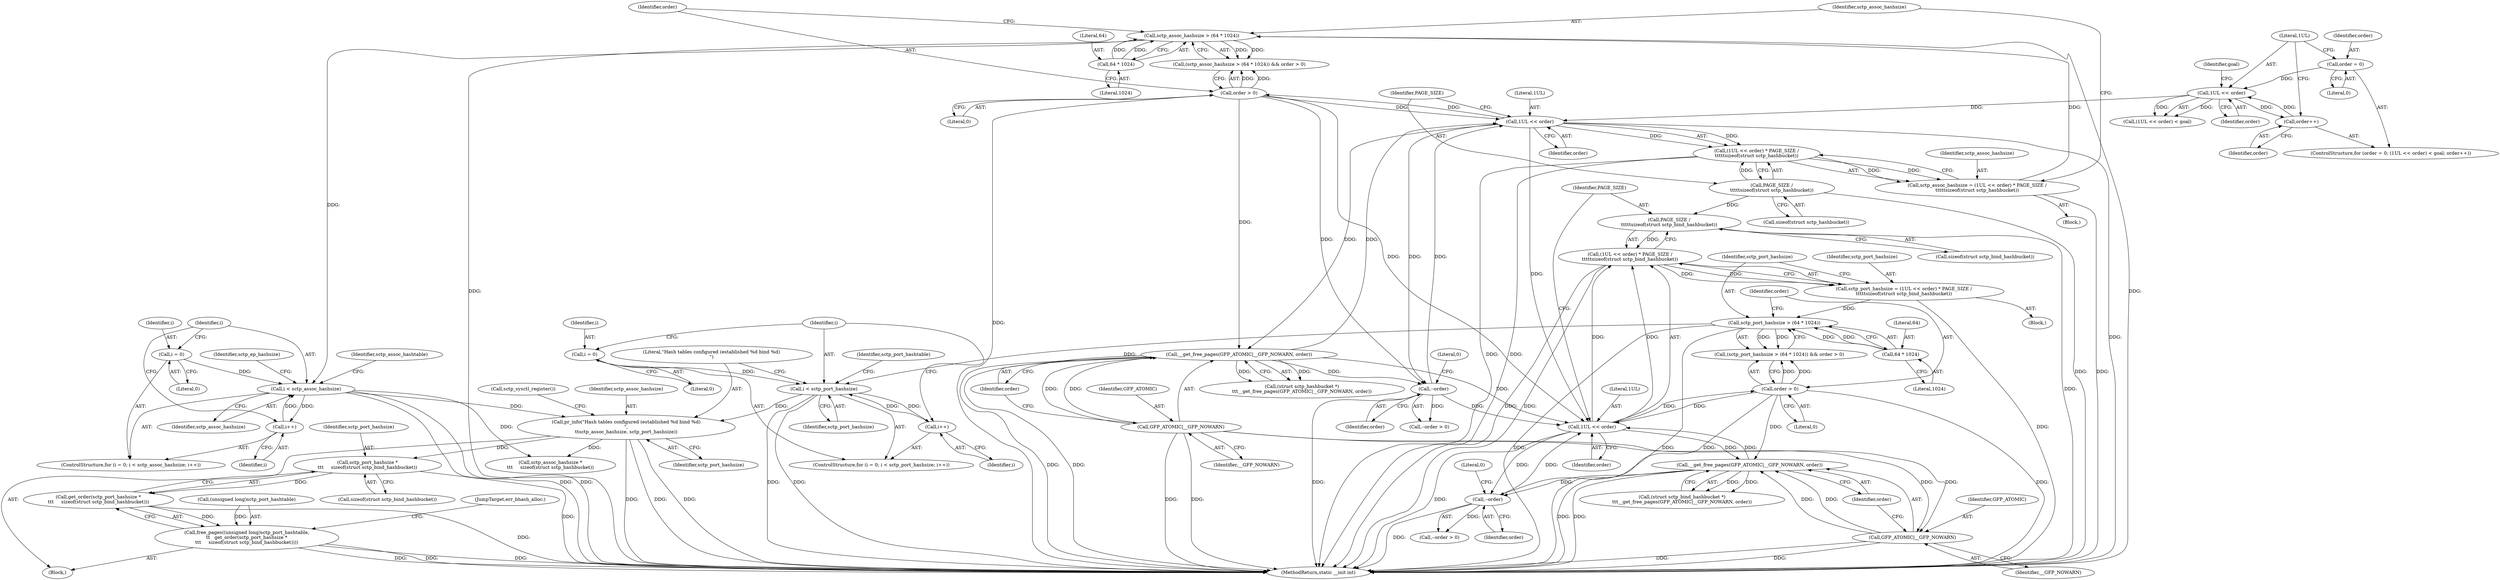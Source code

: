 digraph "0_linux_8e2d61e0aed2b7c4ecb35844fe07e0b2b762dee4_0@API" {
"1000571" [label="(Call,sctp_port_hashsize *\n\t\t\t     sizeof(struct sctp_bind_hashbucket))"];
"1000495" [label="(Call,pr_info(\"Hash tables configured (established %d bind %d)\n\",\n\t\tsctp_assoc_hashsize, sctp_port_hashsize))"];
"1000355" [label="(Call,i < sctp_assoc_hashsize)"];
"1000352" [label="(Call,i = 0)"];
"1000358" [label="(Call,i++)"];
"1000315" [label="(Call,sctp_assoc_hashsize > (64 * 1024))"];
"1000303" [label="(Call,sctp_assoc_hashsize = (1UL << order) * PAGE_SIZE /\n\t\t\t\t\tsizeof(struct sctp_hashbucket))"];
"1000305" [label="(Call,(1UL << order) * PAGE_SIZE /\n\t\t\t\t\tsizeof(struct sctp_hashbucket))"];
"1000306" [label="(Call,1UL << order)"];
"1000328" [label="(Call,__get_free_pages(GFP_ATOMIC|__GFP_NOWARN, order))"];
"1000329" [label="(Call,GFP_ATOMIC|__GFP_NOWARN)"];
"1000320" [label="(Call,order > 0)"];
"1000337" [label="(Call,--order)"];
"1000295" [label="(Call,1UL << order)"];
"1000291" [label="(Call,order = 0)"];
"1000299" [label="(Call,order++)"];
"1000309" [label="(Call,PAGE_SIZE /\n\t\t\t\t\tsizeof(struct sctp_hashbucket))"];
"1000317" [label="(Call,64 * 1024)"];
"1000475" [label="(Call,i < sctp_port_hashsize)"];
"1000478" [label="(Call,i++)"];
"1000472" [label="(Call,i = 0)"];
"1000435" [label="(Call,sctp_port_hashsize > (64 * 1024))"];
"1000423" [label="(Call,sctp_port_hashsize = (1UL << order) * PAGE_SIZE /\n\t\t\t\t\tsizeof(struct sctp_bind_hashbucket))"];
"1000425" [label="(Call,(1UL << order) * PAGE_SIZE /\n\t\t\t\t\tsizeof(struct sctp_bind_hashbucket))"];
"1000426" [label="(Call,1UL << order)"];
"1000457" [label="(Call,--order)"];
"1000448" [label="(Call,__get_free_pages(GFP_ATOMIC|__GFP_NOWARN, order))"];
"1000449" [label="(Call,GFP_ATOMIC|__GFP_NOWARN)"];
"1000440" [label="(Call,order > 0)"];
"1000429" [label="(Call,PAGE_SIZE /\n\t\t\t\t\tsizeof(struct sctp_bind_hashbucket))"];
"1000437" [label="(Call,64 * 1024)"];
"1000570" [label="(Call,get_order(sctp_port_hashsize *\n\t\t\t     sizeof(struct sctp_bind_hashbucket)))"];
"1000566" [label="(Call,free_pages((unsigned long)sctp_port_hashtable,\n\t\t   get_order(sctp_port_hashsize *\n\t\t\t     sizeof(struct sctp_bind_hashbucket))))"];
"1000422" [label="(Block,)"];
"1000351" [label="(ControlStructure,for (i = 0; i < sctp_assoc_hashsize; i++))"];
"1000307" [label="(Literal,1UL)"];
"1000365" [label="(Identifier,sctp_assoc_hashtable)"];
"1000295" [label="(Call,1UL << order)"];
"1000330" [label="(Identifier,GFP_ATOMIC)"];
"1000353" [label="(Identifier,i)"];
"1000440" [label="(Call,order > 0)"];
"1000302" [label="(Block,)"];
"1000355" [label="(Call,i < sctp_assoc_hashsize)"];
"1000479" [label="(Identifier,i)"];
"1000300" [label="(Identifier,order)"];
"1000448" [label="(Call,__get_free_pages(GFP_ATOMIC|__GFP_NOWARN, order))"];
"1000296" [label="(Literal,1UL)"];
"1000356" [label="(Identifier,i)"];
"1000566" [label="(Call,free_pages((unsigned long)sctp_port_hashtable,\n\t\t   get_order(sctp_port_hashsize *\n\t\t\t     sizeof(struct sctp_bind_hashbucket))))"];
"1000431" [label="(Call,sizeof(struct sctp_bind_hashbucket))"];
"1000336" [label="(Call,--order > 0)"];
"1000499" [label="(Call,sctp_sysctl_register())"];
"1000297" [label="(Identifier,order)"];
"1000477" [label="(Identifier,sctp_port_hashsize)"];
"1000338" [label="(Identifier,order)"];
"1000352" [label="(Call,i = 0)"];
"1000328" [label="(Call,__get_free_pages(GFP_ATOMIC|__GFP_NOWARN, order))"];
"1000354" [label="(Literal,0)"];
"1000326" [label="(Call,(struct sctp_hashbucket *)\n\t\t\t__get_free_pages(GFP_ATOMIC|__GFP_NOWARN, order))"];
"1000434" [label="(Call,(sctp_port_hashsize > (64 * 1024)) && order > 0)"];
"1000584" [label="(Call,sctp_assoc_hashsize *\n\t\t\t     sizeof(struct sctp_hashbucket))"];
"1000475" [label="(Call,i < sctp_port_hashsize)"];
"1000314" [label="(Call,(sctp_assoc_hashsize > (64 * 1024)) && order > 0)"];
"1000321" [label="(Identifier,order)"];
"1000471" [label="(ControlStructure,for (i = 0; i < sctp_port_hashsize; i++))"];
"1000427" [label="(Literal,1UL)"];
"1000573" [label="(Call,sizeof(struct sctp_bind_hashbucket))"];
"1000320" [label="(Call,order > 0)"];
"1000318" [label="(Literal,64)"];
"1000452" [label="(Identifier,order)"];
"1000478" [label="(Call,i++)"];
"1000435" [label="(Call,sctp_port_hashsize > (64 * 1024))"];
"1000450" [label="(Identifier,GFP_ATOMIC)"];
"1000449" [label="(Call,GFP_ATOMIC|__GFP_NOWARN)"];
"1000306" [label="(Call,1UL << order)"];
"1000474" [label="(Literal,0)"];
"1000311" [label="(Call,sizeof(struct sctp_hashbucket))"];
"1000304" [label="(Identifier,sctp_assoc_hashsize)"];
"1000292" [label="(Identifier,order)"];
"1000485" [label="(Identifier,sctp_port_hashtable)"];
"1000331" [label="(Identifier,__GFP_NOWARN)"];
"1000496" [label="(Literal,\"Hash tables configured (established %d bind %d)\n\")"];
"1000337" [label="(Call,--order)"];
"1000359" [label="(Identifier,i)"];
"1000498" [label="(Identifier,sctp_port_hashsize)"];
"1000473" [label="(Identifier,i)"];
"1000437" [label="(Call,64 * 1024)"];
"1000376" [label="(Identifier,sctp_ep_hashsize)"];
"1000299" [label="(Call,order++)"];
"1000428" [label="(Identifier,order)"];
"1000357" [label="(Identifier,sctp_assoc_hashsize)"];
"1000322" [label="(Literal,0)"];
"1000315" [label="(Call,sctp_assoc_hashsize > (64 * 1024))"];
"1000290" [label="(ControlStructure,for (order = 0; (1UL << order) < goal; order++))"];
"1000425" [label="(Call,(1UL << order) * PAGE_SIZE /\n\t\t\t\t\tsizeof(struct sctp_bind_hashbucket))"];
"1000423" [label="(Call,sctp_port_hashsize = (1UL << order) * PAGE_SIZE /\n\t\t\t\t\tsizeof(struct sctp_bind_hashbucket))"];
"1000309" [label="(Call,PAGE_SIZE /\n\t\t\t\t\tsizeof(struct sctp_hashbucket))"];
"1000436" [label="(Identifier,sctp_port_hashsize)"];
"1000472" [label="(Call,i = 0)"];
"1000476" [label="(Identifier,i)"];
"1000316" [label="(Identifier,sctp_assoc_hashsize)"];
"1000458" [label="(Identifier,order)"];
"1000305" [label="(Call,(1UL << order) * PAGE_SIZE /\n\t\t\t\t\tsizeof(struct sctp_hashbucket))"];
"1000339" [label="(Literal,0)"];
"1000430" [label="(Identifier,PAGE_SIZE)"];
"1000303" [label="(Call,sctp_assoc_hashsize = (1UL << order) * PAGE_SIZE /\n\t\t\t\t\tsizeof(struct sctp_hashbucket))"];
"1000572" [label="(Identifier,sctp_port_hashsize)"];
"1000451" [label="(Identifier,__GFP_NOWARN)"];
"1000294" [label="(Call,(1UL << order) < goal)"];
"1000446" [label="(Call,(struct sctp_bind_hashbucket *)\n\t\t\t__get_free_pages(GFP_ATOMIC|__GFP_NOWARN, order))"];
"1000332" [label="(Identifier,order)"];
"1000112" [label="(Block,)"];
"1000438" [label="(Literal,64)"];
"1000424" [label="(Identifier,sctp_port_hashsize)"];
"1000497" [label="(Identifier,sctp_assoc_hashsize)"];
"1000429" [label="(Call,PAGE_SIZE /\n\t\t\t\t\tsizeof(struct sctp_bind_hashbucket))"];
"1000457" [label="(Call,--order)"];
"1000298" [label="(Identifier,goal)"];
"1000439" [label="(Literal,1024)"];
"1000459" [label="(Literal,0)"];
"1000456" [label="(Call,--order > 0)"];
"1000570" [label="(Call,get_order(sctp_port_hashsize *\n\t\t\t     sizeof(struct sctp_bind_hashbucket)))"];
"1000308" [label="(Identifier,order)"];
"1000291" [label="(Call,order = 0)"];
"1000599" [label="(MethodReturn,static __init int)"];
"1000317" [label="(Call,64 * 1024)"];
"1000329" [label="(Call,GFP_ATOMIC|__GFP_NOWARN)"];
"1000567" [label="(Call,(unsigned long)sctp_port_hashtable)"];
"1000442" [label="(Literal,0)"];
"1000571" [label="(Call,sctp_port_hashsize *\n\t\t\t     sizeof(struct sctp_bind_hashbucket))"];
"1000441" [label="(Identifier,order)"];
"1000358" [label="(Call,i++)"];
"1000310" [label="(Identifier,PAGE_SIZE)"];
"1000575" [label="(JumpTarget,err_bhash_alloc:)"];
"1000293" [label="(Literal,0)"];
"1000319" [label="(Literal,1024)"];
"1000426" [label="(Call,1UL << order)"];
"1000495" [label="(Call,pr_info(\"Hash tables configured (established %d bind %d)\n\",\n\t\tsctp_assoc_hashsize, sctp_port_hashsize))"];
"1000571" -> "1000570"  [label="AST: "];
"1000571" -> "1000573"  [label="CFG: "];
"1000572" -> "1000571"  [label="AST: "];
"1000573" -> "1000571"  [label="AST: "];
"1000570" -> "1000571"  [label="CFG: "];
"1000571" -> "1000599"  [label="DDG: "];
"1000571" -> "1000570"  [label="DDG: "];
"1000495" -> "1000571"  [label="DDG: "];
"1000495" -> "1000112"  [label="AST: "];
"1000495" -> "1000498"  [label="CFG: "];
"1000496" -> "1000495"  [label="AST: "];
"1000497" -> "1000495"  [label="AST: "];
"1000498" -> "1000495"  [label="AST: "];
"1000499" -> "1000495"  [label="CFG: "];
"1000495" -> "1000599"  [label="DDG: "];
"1000495" -> "1000599"  [label="DDG: "];
"1000495" -> "1000599"  [label="DDG: "];
"1000355" -> "1000495"  [label="DDG: "];
"1000475" -> "1000495"  [label="DDG: "];
"1000495" -> "1000584"  [label="DDG: "];
"1000355" -> "1000351"  [label="AST: "];
"1000355" -> "1000357"  [label="CFG: "];
"1000356" -> "1000355"  [label="AST: "];
"1000357" -> "1000355"  [label="AST: "];
"1000365" -> "1000355"  [label="CFG: "];
"1000376" -> "1000355"  [label="CFG: "];
"1000355" -> "1000599"  [label="DDG: "];
"1000355" -> "1000599"  [label="DDG: "];
"1000352" -> "1000355"  [label="DDG: "];
"1000358" -> "1000355"  [label="DDG: "];
"1000315" -> "1000355"  [label="DDG: "];
"1000355" -> "1000358"  [label="DDG: "];
"1000355" -> "1000584"  [label="DDG: "];
"1000352" -> "1000351"  [label="AST: "];
"1000352" -> "1000354"  [label="CFG: "];
"1000353" -> "1000352"  [label="AST: "];
"1000354" -> "1000352"  [label="AST: "];
"1000356" -> "1000352"  [label="CFG: "];
"1000358" -> "1000351"  [label="AST: "];
"1000358" -> "1000359"  [label="CFG: "];
"1000359" -> "1000358"  [label="AST: "];
"1000356" -> "1000358"  [label="CFG: "];
"1000315" -> "1000314"  [label="AST: "];
"1000315" -> "1000317"  [label="CFG: "];
"1000316" -> "1000315"  [label="AST: "];
"1000317" -> "1000315"  [label="AST: "];
"1000321" -> "1000315"  [label="CFG: "];
"1000314" -> "1000315"  [label="CFG: "];
"1000315" -> "1000599"  [label="DDG: "];
"1000315" -> "1000599"  [label="DDG: "];
"1000315" -> "1000314"  [label="DDG: "];
"1000315" -> "1000314"  [label="DDG: "];
"1000303" -> "1000315"  [label="DDG: "];
"1000317" -> "1000315"  [label="DDG: "];
"1000317" -> "1000315"  [label="DDG: "];
"1000303" -> "1000302"  [label="AST: "];
"1000303" -> "1000305"  [label="CFG: "];
"1000304" -> "1000303"  [label="AST: "];
"1000305" -> "1000303"  [label="AST: "];
"1000316" -> "1000303"  [label="CFG: "];
"1000303" -> "1000599"  [label="DDG: "];
"1000305" -> "1000303"  [label="DDG: "];
"1000305" -> "1000303"  [label="DDG: "];
"1000305" -> "1000309"  [label="CFG: "];
"1000306" -> "1000305"  [label="AST: "];
"1000309" -> "1000305"  [label="AST: "];
"1000305" -> "1000599"  [label="DDG: "];
"1000305" -> "1000599"  [label="DDG: "];
"1000306" -> "1000305"  [label="DDG: "];
"1000306" -> "1000305"  [label="DDG: "];
"1000309" -> "1000305"  [label="DDG: "];
"1000306" -> "1000308"  [label="CFG: "];
"1000307" -> "1000306"  [label="AST: "];
"1000308" -> "1000306"  [label="AST: "];
"1000310" -> "1000306"  [label="CFG: "];
"1000306" -> "1000599"  [label="DDG: "];
"1000328" -> "1000306"  [label="DDG: "];
"1000337" -> "1000306"  [label="DDG: "];
"1000295" -> "1000306"  [label="DDG: "];
"1000320" -> "1000306"  [label="DDG: "];
"1000306" -> "1000320"  [label="DDG: "];
"1000306" -> "1000328"  [label="DDG: "];
"1000306" -> "1000337"  [label="DDG: "];
"1000306" -> "1000426"  [label="DDG: "];
"1000328" -> "1000326"  [label="AST: "];
"1000328" -> "1000332"  [label="CFG: "];
"1000329" -> "1000328"  [label="AST: "];
"1000332" -> "1000328"  [label="AST: "];
"1000326" -> "1000328"  [label="CFG: "];
"1000328" -> "1000599"  [label="DDG: "];
"1000328" -> "1000599"  [label="DDG: "];
"1000328" -> "1000326"  [label="DDG: "];
"1000328" -> "1000326"  [label="DDG: "];
"1000329" -> "1000328"  [label="DDG: "];
"1000329" -> "1000328"  [label="DDG: "];
"1000320" -> "1000328"  [label="DDG: "];
"1000328" -> "1000337"  [label="DDG: "];
"1000328" -> "1000426"  [label="DDG: "];
"1000329" -> "1000331"  [label="CFG: "];
"1000330" -> "1000329"  [label="AST: "];
"1000331" -> "1000329"  [label="AST: "];
"1000332" -> "1000329"  [label="CFG: "];
"1000329" -> "1000599"  [label="DDG: "];
"1000329" -> "1000599"  [label="DDG: "];
"1000329" -> "1000449"  [label="DDG: "];
"1000329" -> "1000449"  [label="DDG: "];
"1000320" -> "1000314"  [label="AST: "];
"1000320" -> "1000322"  [label="CFG: "];
"1000321" -> "1000320"  [label="AST: "];
"1000322" -> "1000320"  [label="AST: "];
"1000314" -> "1000320"  [label="CFG: "];
"1000320" -> "1000599"  [label="DDG: "];
"1000320" -> "1000314"  [label="DDG: "];
"1000320" -> "1000314"  [label="DDG: "];
"1000320" -> "1000337"  [label="DDG: "];
"1000320" -> "1000426"  [label="DDG: "];
"1000337" -> "1000336"  [label="AST: "];
"1000337" -> "1000338"  [label="CFG: "];
"1000338" -> "1000337"  [label="AST: "];
"1000339" -> "1000337"  [label="CFG: "];
"1000337" -> "1000599"  [label="DDG: "];
"1000337" -> "1000336"  [label="DDG: "];
"1000337" -> "1000426"  [label="DDG: "];
"1000295" -> "1000294"  [label="AST: "];
"1000295" -> "1000297"  [label="CFG: "];
"1000296" -> "1000295"  [label="AST: "];
"1000297" -> "1000295"  [label="AST: "];
"1000298" -> "1000295"  [label="CFG: "];
"1000295" -> "1000294"  [label="DDG: "];
"1000295" -> "1000294"  [label="DDG: "];
"1000291" -> "1000295"  [label="DDG: "];
"1000299" -> "1000295"  [label="DDG: "];
"1000295" -> "1000299"  [label="DDG: "];
"1000291" -> "1000290"  [label="AST: "];
"1000291" -> "1000293"  [label="CFG: "];
"1000292" -> "1000291"  [label="AST: "];
"1000293" -> "1000291"  [label="AST: "];
"1000296" -> "1000291"  [label="CFG: "];
"1000299" -> "1000290"  [label="AST: "];
"1000299" -> "1000300"  [label="CFG: "];
"1000300" -> "1000299"  [label="AST: "];
"1000296" -> "1000299"  [label="CFG: "];
"1000309" -> "1000311"  [label="CFG: "];
"1000310" -> "1000309"  [label="AST: "];
"1000311" -> "1000309"  [label="AST: "];
"1000309" -> "1000599"  [label="DDG: "];
"1000309" -> "1000429"  [label="DDG: "];
"1000317" -> "1000319"  [label="CFG: "];
"1000318" -> "1000317"  [label="AST: "];
"1000319" -> "1000317"  [label="AST: "];
"1000475" -> "1000471"  [label="AST: "];
"1000475" -> "1000477"  [label="CFG: "];
"1000476" -> "1000475"  [label="AST: "];
"1000477" -> "1000475"  [label="AST: "];
"1000485" -> "1000475"  [label="CFG: "];
"1000496" -> "1000475"  [label="CFG: "];
"1000475" -> "1000599"  [label="DDG: "];
"1000475" -> "1000599"  [label="DDG: "];
"1000478" -> "1000475"  [label="DDG: "];
"1000472" -> "1000475"  [label="DDG: "];
"1000435" -> "1000475"  [label="DDG: "];
"1000475" -> "1000478"  [label="DDG: "];
"1000478" -> "1000471"  [label="AST: "];
"1000478" -> "1000479"  [label="CFG: "];
"1000479" -> "1000478"  [label="AST: "];
"1000476" -> "1000478"  [label="CFG: "];
"1000472" -> "1000471"  [label="AST: "];
"1000472" -> "1000474"  [label="CFG: "];
"1000473" -> "1000472"  [label="AST: "];
"1000474" -> "1000472"  [label="AST: "];
"1000476" -> "1000472"  [label="CFG: "];
"1000435" -> "1000434"  [label="AST: "];
"1000435" -> "1000437"  [label="CFG: "];
"1000436" -> "1000435"  [label="AST: "];
"1000437" -> "1000435"  [label="AST: "];
"1000441" -> "1000435"  [label="CFG: "];
"1000434" -> "1000435"  [label="CFG: "];
"1000435" -> "1000599"  [label="DDG: "];
"1000435" -> "1000599"  [label="DDG: "];
"1000435" -> "1000434"  [label="DDG: "];
"1000435" -> "1000434"  [label="DDG: "];
"1000423" -> "1000435"  [label="DDG: "];
"1000437" -> "1000435"  [label="DDG: "];
"1000437" -> "1000435"  [label="DDG: "];
"1000423" -> "1000422"  [label="AST: "];
"1000423" -> "1000425"  [label="CFG: "];
"1000424" -> "1000423"  [label="AST: "];
"1000425" -> "1000423"  [label="AST: "];
"1000436" -> "1000423"  [label="CFG: "];
"1000423" -> "1000599"  [label="DDG: "];
"1000425" -> "1000423"  [label="DDG: "];
"1000425" -> "1000423"  [label="DDG: "];
"1000425" -> "1000429"  [label="CFG: "];
"1000426" -> "1000425"  [label="AST: "];
"1000429" -> "1000425"  [label="AST: "];
"1000425" -> "1000599"  [label="DDG: "];
"1000425" -> "1000599"  [label="DDG: "];
"1000426" -> "1000425"  [label="DDG: "];
"1000426" -> "1000425"  [label="DDG: "];
"1000429" -> "1000425"  [label="DDG: "];
"1000426" -> "1000428"  [label="CFG: "];
"1000427" -> "1000426"  [label="AST: "];
"1000428" -> "1000426"  [label="AST: "];
"1000430" -> "1000426"  [label="CFG: "];
"1000426" -> "1000599"  [label="DDG: "];
"1000457" -> "1000426"  [label="DDG: "];
"1000440" -> "1000426"  [label="DDG: "];
"1000448" -> "1000426"  [label="DDG: "];
"1000426" -> "1000440"  [label="DDG: "];
"1000426" -> "1000448"  [label="DDG: "];
"1000426" -> "1000457"  [label="DDG: "];
"1000457" -> "1000456"  [label="AST: "];
"1000457" -> "1000458"  [label="CFG: "];
"1000458" -> "1000457"  [label="AST: "];
"1000459" -> "1000457"  [label="CFG: "];
"1000457" -> "1000599"  [label="DDG: "];
"1000457" -> "1000456"  [label="DDG: "];
"1000448" -> "1000457"  [label="DDG: "];
"1000440" -> "1000457"  [label="DDG: "];
"1000448" -> "1000446"  [label="AST: "];
"1000448" -> "1000452"  [label="CFG: "];
"1000449" -> "1000448"  [label="AST: "];
"1000452" -> "1000448"  [label="AST: "];
"1000446" -> "1000448"  [label="CFG: "];
"1000448" -> "1000599"  [label="DDG: "];
"1000448" -> "1000599"  [label="DDG: "];
"1000448" -> "1000446"  [label="DDG: "];
"1000448" -> "1000446"  [label="DDG: "];
"1000449" -> "1000448"  [label="DDG: "];
"1000449" -> "1000448"  [label="DDG: "];
"1000440" -> "1000448"  [label="DDG: "];
"1000449" -> "1000451"  [label="CFG: "];
"1000450" -> "1000449"  [label="AST: "];
"1000451" -> "1000449"  [label="AST: "];
"1000452" -> "1000449"  [label="CFG: "];
"1000449" -> "1000599"  [label="DDG: "];
"1000449" -> "1000599"  [label="DDG: "];
"1000440" -> "1000434"  [label="AST: "];
"1000440" -> "1000442"  [label="CFG: "];
"1000441" -> "1000440"  [label="AST: "];
"1000442" -> "1000440"  [label="AST: "];
"1000434" -> "1000440"  [label="CFG: "];
"1000440" -> "1000599"  [label="DDG: "];
"1000440" -> "1000434"  [label="DDG: "];
"1000440" -> "1000434"  [label="DDG: "];
"1000429" -> "1000431"  [label="CFG: "];
"1000430" -> "1000429"  [label="AST: "];
"1000431" -> "1000429"  [label="AST: "];
"1000429" -> "1000599"  [label="DDG: "];
"1000437" -> "1000439"  [label="CFG: "];
"1000438" -> "1000437"  [label="AST: "];
"1000439" -> "1000437"  [label="AST: "];
"1000570" -> "1000566"  [label="AST: "];
"1000566" -> "1000570"  [label="CFG: "];
"1000570" -> "1000599"  [label="DDG: "];
"1000570" -> "1000566"  [label="DDG: "];
"1000566" -> "1000112"  [label="AST: "];
"1000567" -> "1000566"  [label="AST: "];
"1000575" -> "1000566"  [label="CFG: "];
"1000566" -> "1000599"  [label="DDG: "];
"1000566" -> "1000599"  [label="DDG: "];
"1000566" -> "1000599"  [label="DDG: "];
"1000567" -> "1000566"  [label="DDG: "];
}
